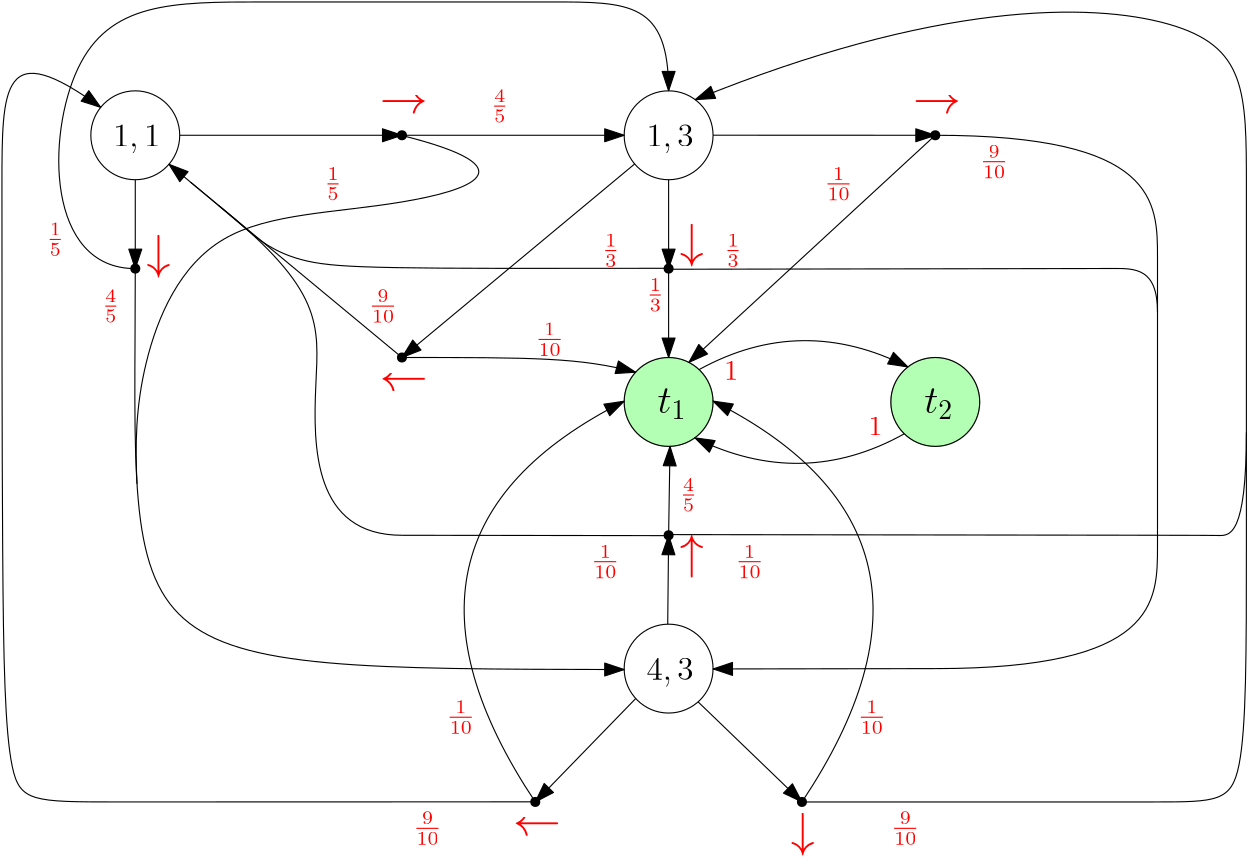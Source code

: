 <?xml version="1.0"?>
<!DOCTYPE ipe SYSTEM "ipe.dtd">
<ipe version="70206" creator="Ipe 7.2.6">
<info created="D:20170704155948" modified="D:20170709212057"/>
<ipestyle name="basic">
<symbol name="arrow/arc(spx)">
<path stroke="sym-stroke" fill="sym-stroke" pen="sym-pen">
0 0 m
-1 0.333 l
-1 -0.333 l
h
</path>
</symbol>
<symbol name="arrow/farc(spx)">
<path stroke="sym-stroke" fill="white" pen="sym-pen">
0 0 m
-1 0.333 l
-1 -0.333 l
h
</path>
</symbol>
<symbol name="arrow/ptarc(spx)">
<path stroke="sym-stroke" fill="sym-stroke" pen="sym-pen">
0 0 m
-1 0.333 l
-0.8 0 l
-1 -0.333 l
h
</path>
</symbol>
<symbol name="arrow/fptarc(spx)">
<path stroke="sym-stroke" fill="white" pen="sym-pen">
0 0 m
-1 0.333 l
-0.8 0 l
-1 -0.333 l
h
</path>
</symbol>
<symbol name="mark/circle(sx)" transformations="translations">
<path fill="sym-stroke">
0.6 0 0 0.6 0 0 e
0.4 0 0 0.4 0 0 e
</path>
</symbol>
<symbol name="mark/disk(sx)" transformations="translations">
<path fill="sym-stroke">
0.6 0 0 0.6 0 0 e
</path>
</symbol>
<symbol name="mark/fdisk(sfx)" transformations="translations">
<group>
<path fill="sym-fill">
0.5 0 0 0.5 0 0 e
</path>
<path fill="sym-stroke" fillrule="eofill">
0.6 0 0 0.6 0 0 e
0.4 0 0 0.4 0 0 e
</path>
</group>
</symbol>
<symbol name="mark/box(sx)" transformations="translations">
<path fill="sym-stroke" fillrule="eofill">
-0.6 -0.6 m
0.6 -0.6 l
0.6 0.6 l
-0.6 0.6 l
h
-0.4 -0.4 m
0.4 -0.4 l
0.4 0.4 l
-0.4 0.4 l
h
</path>
</symbol>
<symbol name="mark/square(sx)" transformations="translations">
<path fill="sym-stroke">
-0.6 -0.6 m
0.6 -0.6 l
0.6 0.6 l
-0.6 0.6 l
h
</path>
</symbol>
<symbol name="mark/fsquare(sfx)" transformations="translations">
<group>
<path fill="sym-fill">
-0.5 -0.5 m
0.5 -0.5 l
0.5 0.5 l
-0.5 0.5 l
h
</path>
<path fill="sym-stroke" fillrule="eofill">
-0.6 -0.6 m
0.6 -0.6 l
0.6 0.6 l
-0.6 0.6 l
h
-0.4 -0.4 m
0.4 -0.4 l
0.4 0.4 l
-0.4 0.4 l
h
</path>
</group>
</symbol>
<symbol name="mark/cross(sx)" transformations="translations">
<group>
<path fill="sym-stroke">
-0.43 -0.57 m
0.57 0.43 l
0.43 0.57 l
-0.57 -0.43 l
h
</path>
<path fill="sym-stroke">
-0.43 0.57 m
0.57 -0.43 l
0.43 -0.57 l
-0.57 0.43 l
h
</path>
</group>
</symbol>
<symbol name="arrow/fnormal(spx)">
<path stroke="sym-stroke" fill="white" pen="sym-pen">
0 0 m
-1 0.333 l
-1 -0.333 l
h
</path>
</symbol>
<symbol name="arrow/pointed(spx)">
<path stroke="sym-stroke" fill="sym-stroke" pen="sym-pen">
0 0 m
-1 0.333 l
-0.8 0 l
-1 -0.333 l
h
</path>
</symbol>
<symbol name="arrow/fpointed(spx)">
<path stroke="sym-stroke" fill="white" pen="sym-pen">
0 0 m
-1 0.333 l
-0.8 0 l
-1 -0.333 l
h
</path>
</symbol>
<symbol name="arrow/linear(spx)">
<path stroke="sym-stroke" pen="sym-pen">
-1 0.333 m
0 0 l
-1 -0.333 l
</path>
</symbol>
<symbol name="arrow/fdouble(spx)">
<path stroke="sym-stroke" fill="white" pen="sym-pen">
0 0 m
-1 0.333 l
-1 -0.333 l
h
-1 0 m
-2 0.333 l
-2 -0.333 l
h
</path>
</symbol>
<symbol name="arrow/double(spx)">
<path stroke="sym-stroke" fill="sym-stroke" pen="sym-pen">
0 0 m
-1 0.333 l
-1 -0.333 l
h
-1 0 m
-2 0.333 l
-2 -0.333 l
h
</path>
</symbol>
<pen name="heavier" value="0.8"/>
<pen name="fat" value="1.2"/>
<pen name="ultrafat" value="2"/>
<symbolsize name="large" value="5"/>
<symbolsize name="small" value="2"/>
<symbolsize name="tiny" value="1.1"/>
<arrowsize name="large" value="10"/>
<arrowsize name="small" value="5"/>
<arrowsize name="tiny" value="3"/>
<color name="red" value="1 0 0"/>
<color name="green" value="0 1 0"/>
<color name="blue" value="0 0 1"/>
<color name="yellow" value="1 1 0"/>
<color name="orange" value="1 0.647 0"/>
<color name="gold" value="1 0.843 0"/>
<color name="purple" value="0.627 0.125 0.941"/>
<color name="gray" value="0.745"/>
<color name="brown" value="0.647 0.165 0.165"/>
<color name="navy" value="0 0 0.502"/>
<color name="pink" value="1 0.753 0.796"/>
<color name="seagreen" value="0.18 0.545 0.341"/>
<color name="turquoise" value="0.251 0.878 0.816"/>
<color name="violet" value="0.933 0.51 0.933"/>
<color name="darkblue" value="0 0 0.545"/>
<color name="darkcyan" value="0 0.545 0.545"/>
<color name="darkgray" value="0.663"/>
<color name="darkgreen" value="0 0.392 0"/>
<color name="darkmagenta" value="0.545 0 0.545"/>
<color name="darkorange" value="1 0.549 0"/>
<color name="darkred" value="0.545 0 0"/>
<color name="lightblue" value="0.678 0.847 0.902"/>
<color name="lightcyan" value="0.878 1 1"/>
<color name="lightgray" value="0.827"/>
<color name="lightgreen" value="0.565 0.933 0.565"/>
<color name="lightyellow" value="1 1 0.878"/>
<dashstyle name="dashed" value="[4] 0"/>
<dashstyle name="dotted" value="[1 3] 0"/>
<dashstyle name="dash dotted" value="[4 2 1 2] 0"/>
<dashstyle name="dash dot dotted" value="[4 2 1 2 1 2] 0"/>
<textsize name="large" value="\large"/>
<textsize name="Large" value="\Large"/>
<textsize name="LARGE" value="\LARGE"/>
<textsize name="huge" value="\huge"/>
<textsize name="Huge" value="\Huge"/>
<textsize name="small" value="\small"/>
<textsize name="footnote" value="\footnotesize"/>
<textsize name="tiny" value="\tiny"/>
<textstyle name="center" begin="\begin{center}" end="\end{center}"/>
<textstyle name="itemize" begin="\begin{itemize}" end="\end{itemize}"/>
<textstyle name="item" begin="\begin{itemize}\item{}" end="\end{itemize}"/>
<gridsize name="4 pts" value="4"/>
<gridsize name="8 pts (~3 mm)" value="8"/>
<gridsize name="16 pts (~6 mm)" value="16"/>
<gridsize name="32 pts (~12 mm)" value="32"/>
<gridsize name="10 pts (~3.5 mm)" value="10"/>
<gridsize name="20 pts (~7 mm)" value="20"/>
<gridsize name="14 pts (~5 mm)" value="14"/>
<gridsize name="28 pts (~10 mm)" value="28"/>
<gridsize name="56 pts (~20 mm)" value="56"/>
<anglesize name="90 deg" value="90"/>
<anglesize name="60 deg" value="60"/>
<anglesize name="45 deg" value="45"/>
<anglesize name="30 deg" value="30"/>
<anglesize name="22.5 deg" value="22.5"/>
<opacity name="10%" value="0.1"/>
<opacity name="30%" value="0.3"/>
<opacity name="50%" value="0.5"/>
<opacity name="75%" value="0.75"/>
<tiling name="falling" angle="-60" step="4" width="1"/>
<tiling name="rising" angle="30" step="4" width="1"/>
</ipestyle>
<page>
<layer name="alpha"/>
<view layers="alpha" active="alpha"/>
<text layer="alpha" matrix="1 0 0 1 -16 -4" transformations="translations" pos="72 784" stroke="black" type="label" width="16.95" height="7.709" depth="2.32" valign="baseline" size="large" style="math">1,1</text>
<path matrix="1 0 0 1 -16 0" stroke="black">
16 0 0 16 80 784 e
</path>
<text matrix="1 0 0 1 20 4" transformations="translations" pos="228 776" stroke="black" type="label" width="16.95" height="7.709" depth="2.32" valign="baseline" size="large" style="math">1,3</text>
<path matrix="1 0 0 1 16 0" stroke="black">
16 0 0 16 240 784 e
</path>
<path matrix="1 0 0 1 16 0" stroke="black" fill="green" opacity="30%">
16 0 0 16 240 688 e
</path>
<text matrix="1 0 0 1 16 0" transformations="translations" pos="236 684" stroke="black" type="label" width="10.552" height="8.826" depth="2.15" valign="baseline" size="Large" style="math">t_1</text>
<path matrix="1 0 0 1 16 0" stroke="black">
16 0 0 16 240 688 e
</path>
<path matrix="1 0 0 1 112 0" stroke="black" fill="green" opacity="30%">
16 0 0 16 240 688 e
</path>
<text matrix="1 0 0 1 112 0" transformations="translations" pos="236 684" stroke="black" type="label" width="10.552" height="8.826" depth="2.15" valign="baseline" size="Large" style="math">t_2</text>
<path matrix="1 0 0 1 112 0" stroke="black">
16 0 0 16 240 688 e
</path>
<text matrix="1 0 0 1 20 -188" transformations="translations" pos="228 776" stroke="black" type="label" width="16.95" height="7.709" depth="2.32" valign="baseline" size="large" style="math">4,3</text>
<path matrix="1 0 0 1 16 -192" stroke="black">
16 0 0 16 240 784 e
</path>
<path matrix="1 0 0 1 -80 0" stroke="black" arrow="normal/normal">
144 768 m
144 736 l
</path>
<use matrix="1 0 0 1 -80 0" name="mark/disk(sx)" pos="144 736" size="normal" stroke="black"/>
<path stroke="black" arrow="normal/normal">
64 736 m
64 592
52 592
240.004 591.659 c
</path>
<path matrix="1 0 0 1 4 0" stroke="black" arrow="normal/normal">
60 736 m
28 736
28 832
96 832
224 832
252 832
252 800 c
</path>
<path matrix="1 0 0 1 16 0" stroke="black" arrow="normal/normal">
240 768 m
240 736 l
</path>
<use matrix="1 0 0 1 16 0" name="mark/disk(sx)" pos="240 736" size="normal" stroke="black"/>
<path matrix="1 0 0 1 16 0" stroke="black" arrow="normal/normal">
240 736 m
240 704 l
</path>
<path matrix="1 0 0 1 16 0" stroke="black" arrow="normal/normal">
256 784.029 m
336 784 l
</path>
<use matrix="1 0 0 1 16 0" name="mark/disk(sx)" pos="336 784" size="normal" stroke="black"/>
<use name="mark/disk(sx)" pos="160 784" size="normal" stroke="black"/>
<path stroke="black" arrow="normal/normal">
80 784 m
160 784 l
</path>
<path stroke="black" arrow="normal/normal">
160 784 m
240 784 l
</path>
<path stroke="black" arrow="normal/normal">
243.776 773.676 m
160 704 l
</path>
<path stroke="black" arrow="normal/normal">
160 704 m
76.1258 773.561 l
</path>
<path stroke="black" arrow="normal/normal">
352 784 m
432 784
432 736
432 688
432 640
432 592
352 592 c
272 591.876 l
</path>
<path stroke="black" arrow="normal/normal">
266.971 699.647 m
304 720
342.137 700.598 c
</path>
<path stroke="black" arrow="normal/normal">
340.842 676.532 m
304 656
265.433 675.077 c
</path>
<path stroke="black" arrow="normal/normal">
351.97 784 m
263.296 702.24 l
</path>
<use name="mark/disk(sx)" pos="160 704" size="normal" stroke="black"/>
<path stroke="black">
256 736.108 m
156 736
120 736
101.853 752.224
89.658 762.338
83.8735 767.136 c
</path>
<use name="mark/disk(sx)" pos="256 640" size="normal" stroke="black"/>
<path stroke="black" arrow="normal/normal">
255.68 607.997 m
256 640 l
</path>
<path stroke="black" arrow="normal/normal">
256 640 m
256.501 672.008 l
</path>
<use name="mark/disk(sx)" pos="304 544" size="normal" stroke="black"/>
<path stroke="black" arrow="normal/normal">
266.612 580.025 m
304 544 l
</path>
<path stroke="black" arrow="normal/normal">
244.16 581.238 m
208 544 l
</path>
<use name="mark/disk(sx)" pos="208 544" size="normal" stroke="black"/>
<path stroke="black" arrow="normal/normal">
208.035 544.036 m
144 544
32 544
17.6 544
16 620
16 784
16 820
51.5453 794.044 c
</path>
<path stroke="black" arrow="normal/normal">
208 544 m
144 640
240.002 688.256 c
</path>
<path stroke="black" arrow="normal/normal">
304 544 m
368 640
271.997 688.308 c
</path>
<path stroke="black">
255.999 639.871 m
160 640 l
128 640
128 704
132 728
93.8355 758.874 c
</path>
<path stroke="black">
256.004 640.245 m
448 640
452 640
464 639.693
464 677.029 c
</path>
<path stroke="black">
256 735.769 m
400 736
416 736
432 736.161
432 720.371 c
</path>
<text matrix="1 0 0 1 0 -4" transformations="translations" pos="152 796" stroke="red" type="label" width="17.215" height="6.316" depth="0" valign="baseline" size="LARGE" style="math">\rightarrow</text>
<text matrix="1 0 0 1 4 0" transformations="translations" pos="148 692" stroke="red" type="label" width="17.215" height="6.316" depth="0" valign="baseline" size="LARGE" style="math">\leftarrow</text>
<text matrix="1 0 0 1 -4 0" transformations="translations" pos="72 736" stroke="red" type="label" width="8.608" height="11.953" depth="3.35" valign="baseline" size="LARGE" style="math">\downarrow</text>
<text matrix="1 0 0 1 -4 0" transformations="translations" pos="304 528" stroke="red" type="label" width="8.608" height="11.953" depth="3.35" valign="baseline" size="LARGE" style="math">\downarrow</text>
<text matrix="1 0 0 1 4 4" transformations="translations" pos="196 528" stroke="red" type="label" width="17.215" height="6.316" depth="0" valign="baseline" size="LARGE" style="math">\leftarrow</text>
<text transformations="translations" pos="344 792" stroke="red" type="label" width="17.215" height="6.316" depth="0" valign="baseline" size="LARGE" style="math">\rightarrow</text>
<text transformations="translations" pos="260 740" stroke="red" type="label" width="8.608" height="11.953" depth="3.35" valign="baseline" size="LARGE" style="math">\downarrow</text>
<text matrix="1 0 0 1 0 4" transformations="translations" pos="260 624" stroke="red" type="label" width="8.608" height="11.953" depth="3.35" valign="baseline" size="LARGE" style="math">\uparrow</text>
<text matrix="1 0 0 1 16 4" transformations="translations" pos="176 788" stroke="red" type="label" width="6.362" height="8.422" depth="3.43" valign="baseline" style="math">\frac{4}{5}</text>
<text matrix="1 0 0 1 -4 -4" transformations="translations" pos="136 768" stroke="red" type="label" width="6.362" height="8.422" depth="3.43" valign="baseline" style="math">\frac{1}{5}</text>
<text transformations="translations" pos="52 720" stroke="red" type="label" width="6.362" height="8.422" depth="3.43" valign="baseline" style="math">\frac{4}{5}</text>
<text matrix="1 0 0 1 0 4" transformations="translations" pos="32 740" stroke="red" type="label" width="6.362" height="8.422" depth="3.43" valign="baseline" style="math">\frac{1}{5}</text>
<path stroke="black" arrow="normal/normal">
160 704 m
208 704
224 704
244.108 698.705 c
</path>
<text matrix="1 0 0 1 0 -4" transformations="translations" pos="208 712" stroke="red" type="label" width="10.334" height="8.422" depth="3.43" valign="baseline" style="math">\frac{1}{10}</text>
<text transformations="translations" pos="148 720" stroke="red" type="label" width="10.334" height="8.422" depth="3.43" valign="baseline" style="math">\frac{9}{10}</text>
<text matrix="1 0 0 1 -4 0" transformations="translations" pos="264 652" stroke="red" type="label" width="6.362" height="8.422" depth="3.43" valign="baseline" style="math">\frac{4}{5}</text>
<text matrix="1 0 0 1 0 -4" transformations="translations" pos="228 632" stroke="red" type="label" width="10.334" height="8.422" depth="3.43" valign="baseline" style="math">\frac{1}{10}</text>
<text matrix="1 0 0 1 52 -4" transformations="translations" pos="228 632" stroke="red" type="label" width="10.334" height="8.422" depth="3.43" valign="baseline" style="math">\frac{1}{10}</text>
<text transformations="translations" pos="232 740" stroke="red" type="label" width="6.362" height="8.422" depth="3.43" valign="baseline" style="math">\frac{1}{3}</text>
<text matrix="1 0 0 1 16 -16" transformations="translations" pos="232 740" stroke="red" type="label" width="6.362" height="8.422" depth="3.43" valign="baseline" style="math">\frac{1}{3}</text>
<text matrix="1 0 0 1 44 0" transformations="translations" pos="232 740" stroke="red" type="label" width="6.362" height="8.422" depth="3.43" valign="baseline" style="math">\frac{1}{3}</text>
<text matrix="1 0 0 1 -4 0" transformations="translations" pos="280 696" stroke="red" type="label" width="4.981" height="6.42" depth="0" valign="baseline" style="math">1</text>
<text matrix="1 0 0 1 8 0" transformations="translations" pos="320 676" stroke="red" type="label" width="4.981" height="6.42" depth="0" valign="baseline" style="math">1</text>
<text matrix="1 0 0 1 104 52" transformations="translations" pos="208 712" stroke="red" type="label" width="10.334" height="8.422" depth="3.43" valign="baseline" style="math">\frac{1}{10}</text>
<text matrix="1 0 0 1 220 52" transformations="translations" pos="148 720" stroke="red" type="label" width="10.334" height="8.422" depth="3.43" valign="baseline" style="math">\frac{9}{10}</text>
<text matrix="1 0 0 1 0 -16" transformations="translations" pos="336 548" stroke="red" type="label" width="10.334" height="8.422" depth="3.43" valign="baseline" style="math">\frac{9}{10}</text>
<text matrix="1 0 0 1 -172 -16" transformations="translations" pos="336 548" stroke="red" type="label" width="10.334" height="8.422" depth="3.43" valign="baseline" style="math">\frac{9}{10}</text>
<text matrix="1 0 0 1 -20 0" transformations="translations" pos="196 572" stroke="red" type="label" width="10.334" height="8.422" depth="3.43" valign="baseline" style="math">\frac{1}{10}</text>
<text matrix="1 0 0 1 128 0" transformations="translations" pos="196 572" stroke="red" type="label" width="10.334" height="8.422" depth="3.43" valign="baseline" style="math">\frac{1}{10}</text>
<path stroke="black" arrow="normal/normal">
304 544 m
368 544
448 544
464 544
464 624
464 784
464 832
352 832
265.571 796.821 c
</path>
<path stroke="black">
159.688 784 m
208 772
160 756
88 756
64 700
64 672
64.6249 658.506 c
</path>
</page>
</ipe>

